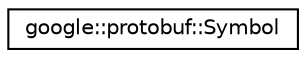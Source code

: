 digraph "类继承关系图"
{
 // LATEX_PDF_SIZE
  edge [fontname="Helvetica",fontsize="10",labelfontname="Helvetica",labelfontsize="10"];
  node [fontname="Helvetica",fontsize="10",shape=record];
  rankdir="LR";
  Node0 [label="google::protobuf::Symbol",height=0.2,width=0.4,color="black", fillcolor="white", style="filled",URL="$classgoogle_1_1protobuf_1_1Symbol.html",tooltip=" "];
}
